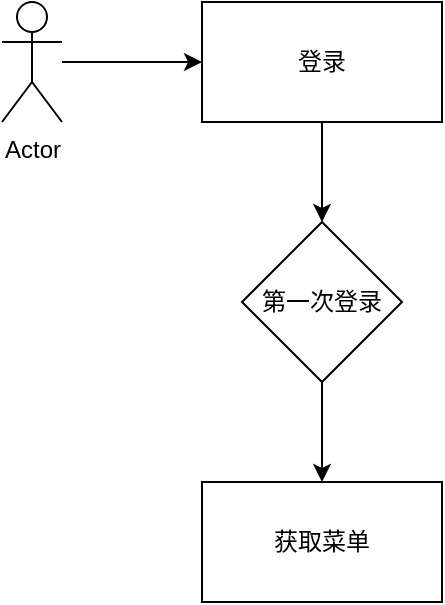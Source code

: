 <mxfile version="14.4.5" type="github">
  <diagram id="C5RBs43oDa-KdzZeNtuy" name="Page-1">
    <mxGraphModel dx="1422" dy="774" grid="1" gridSize="10" guides="1" tooltips="1" connect="1" arrows="1" fold="1" page="1" pageScale="1" pageWidth="827" pageHeight="1169" math="0" shadow="0">
      <root>
        <mxCell id="WIyWlLk6GJQsqaUBKTNV-0" />
        <mxCell id="WIyWlLk6GJQsqaUBKTNV-1" parent="WIyWlLk6GJQsqaUBKTNV-0" />
        <mxCell id="iw-i71-BUrOav5BNPxPZ-0" value="" style="edgeStyle=orthogonalEdgeStyle;orthogonalLoop=1;jettySize=auto;html=1;" edge="1" parent="WIyWlLk6GJQsqaUBKTNV-1" source="iw-i71-BUrOav5BNPxPZ-1" target="iw-i71-BUrOav5BNPxPZ-3">
          <mxGeometry relative="1" as="geometry" />
        </mxCell>
        <mxCell id="iw-i71-BUrOav5BNPxPZ-1" value="Actor" style="shape=umlActor;verticalLabelPosition=bottom;verticalAlign=top;html=1;outlineConnect=0;" vertex="1" parent="WIyWlLk6GJQsqaUBKTNV-1">
          <mxGeometry x="70" y="60" width="30" height="60" as="geometry" />
        </mxCell>
        <mxCell id="iw-i71-BUrOav5BNPxPZ-2" value="" style="edgeStyle=orthogonalEdgeStyle;orthogonalLoop=1;jettySize=auto;html=1;" edge="1" parent="WIyWlLk6GJQsqaUBKTNV-1" source="iw-i71-BUrOav5BNPxPZ-3" target="iw-i71-BUrOav5BNPxPZ-5">
          <mxGeometry relative="1" as="geometry" />
        </mxCell>
        <mxCell id="iw-i71-BUrOav5BNPxPZ-3" value="登录" style="whiteSpace=wrap;html=1;" vertex="1" parent="WIyWlLk6GJQsqaUBKTNV-1">
          <mxGeometry x="170" y="60" width="120" height="60" as="geometry" />
        </mxCell>
        <mxCell id="iw-i71-BUrOav5BNPxPZ-4" value="" style="edgeStyle=orthogonalEdgeStyle;orthogonalLoop=1;jettySize=auto;html=1;" edge="1" parent="WIyWlLk6GJQsqaUBKTNV-1" source="iw-i71-BUrOav5BNPxPZ-5" target="iw-i71-BUrOav5BNPxPZ-6">
          <mxGeometry relative="1" as="geometry" />
        </mxCell>
        <mxCell id="iw-i71-BUrOav5BNPxPZ-5" value="第一次登录" style="rhombus;whiteSpace=wrap;html=1;" vertex="1" parent="WIyWlLk6GJQsqaUBKTNV-1">
          <mxGeometry x="190" y="170" width="80" height="80" as="geometry" />
        </mxCell>
        <mxCell id="iw-i71-BUrOav5BNPxPZ-6" value="获取菜单" style="whiteSpace=wrap;html=1;" vertex="1" parent="WIyWlLk6GJQsqaUBKTNV-1">
          <mxGeometry x="170" y="300" width="120" height="60" as="geometry" />
        </mxCell>
      </root>
    </mxGraphModel>
  </diagram>
</mxfile>
